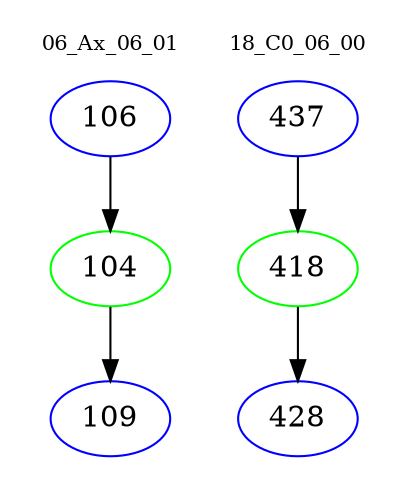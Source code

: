 digraph{
subgraph cluster_0 {
color = white
label = "06_Ax_06_01";
fontsize=10;
T0_106 [label="106", color="blue"]
T0_106 -> T0_104 [color="black"]
T0_104 [label="104", color="green"]
T0_104 -> T0_109 [color="black"]
T0_109 [label="109", color="blue"]
}
subgraph cluster_1 {
color = white
label = "18_C0_06_00";
fontsize=10;
T1_437 [label="437", color="blue"]
T1_437 -> T1_418 [color="black"]
T1_418 [label="418", color="green"]
T1_418 -> T1_428 [color="black"]
T1_428 [label="428", color="blue"]
}
}
